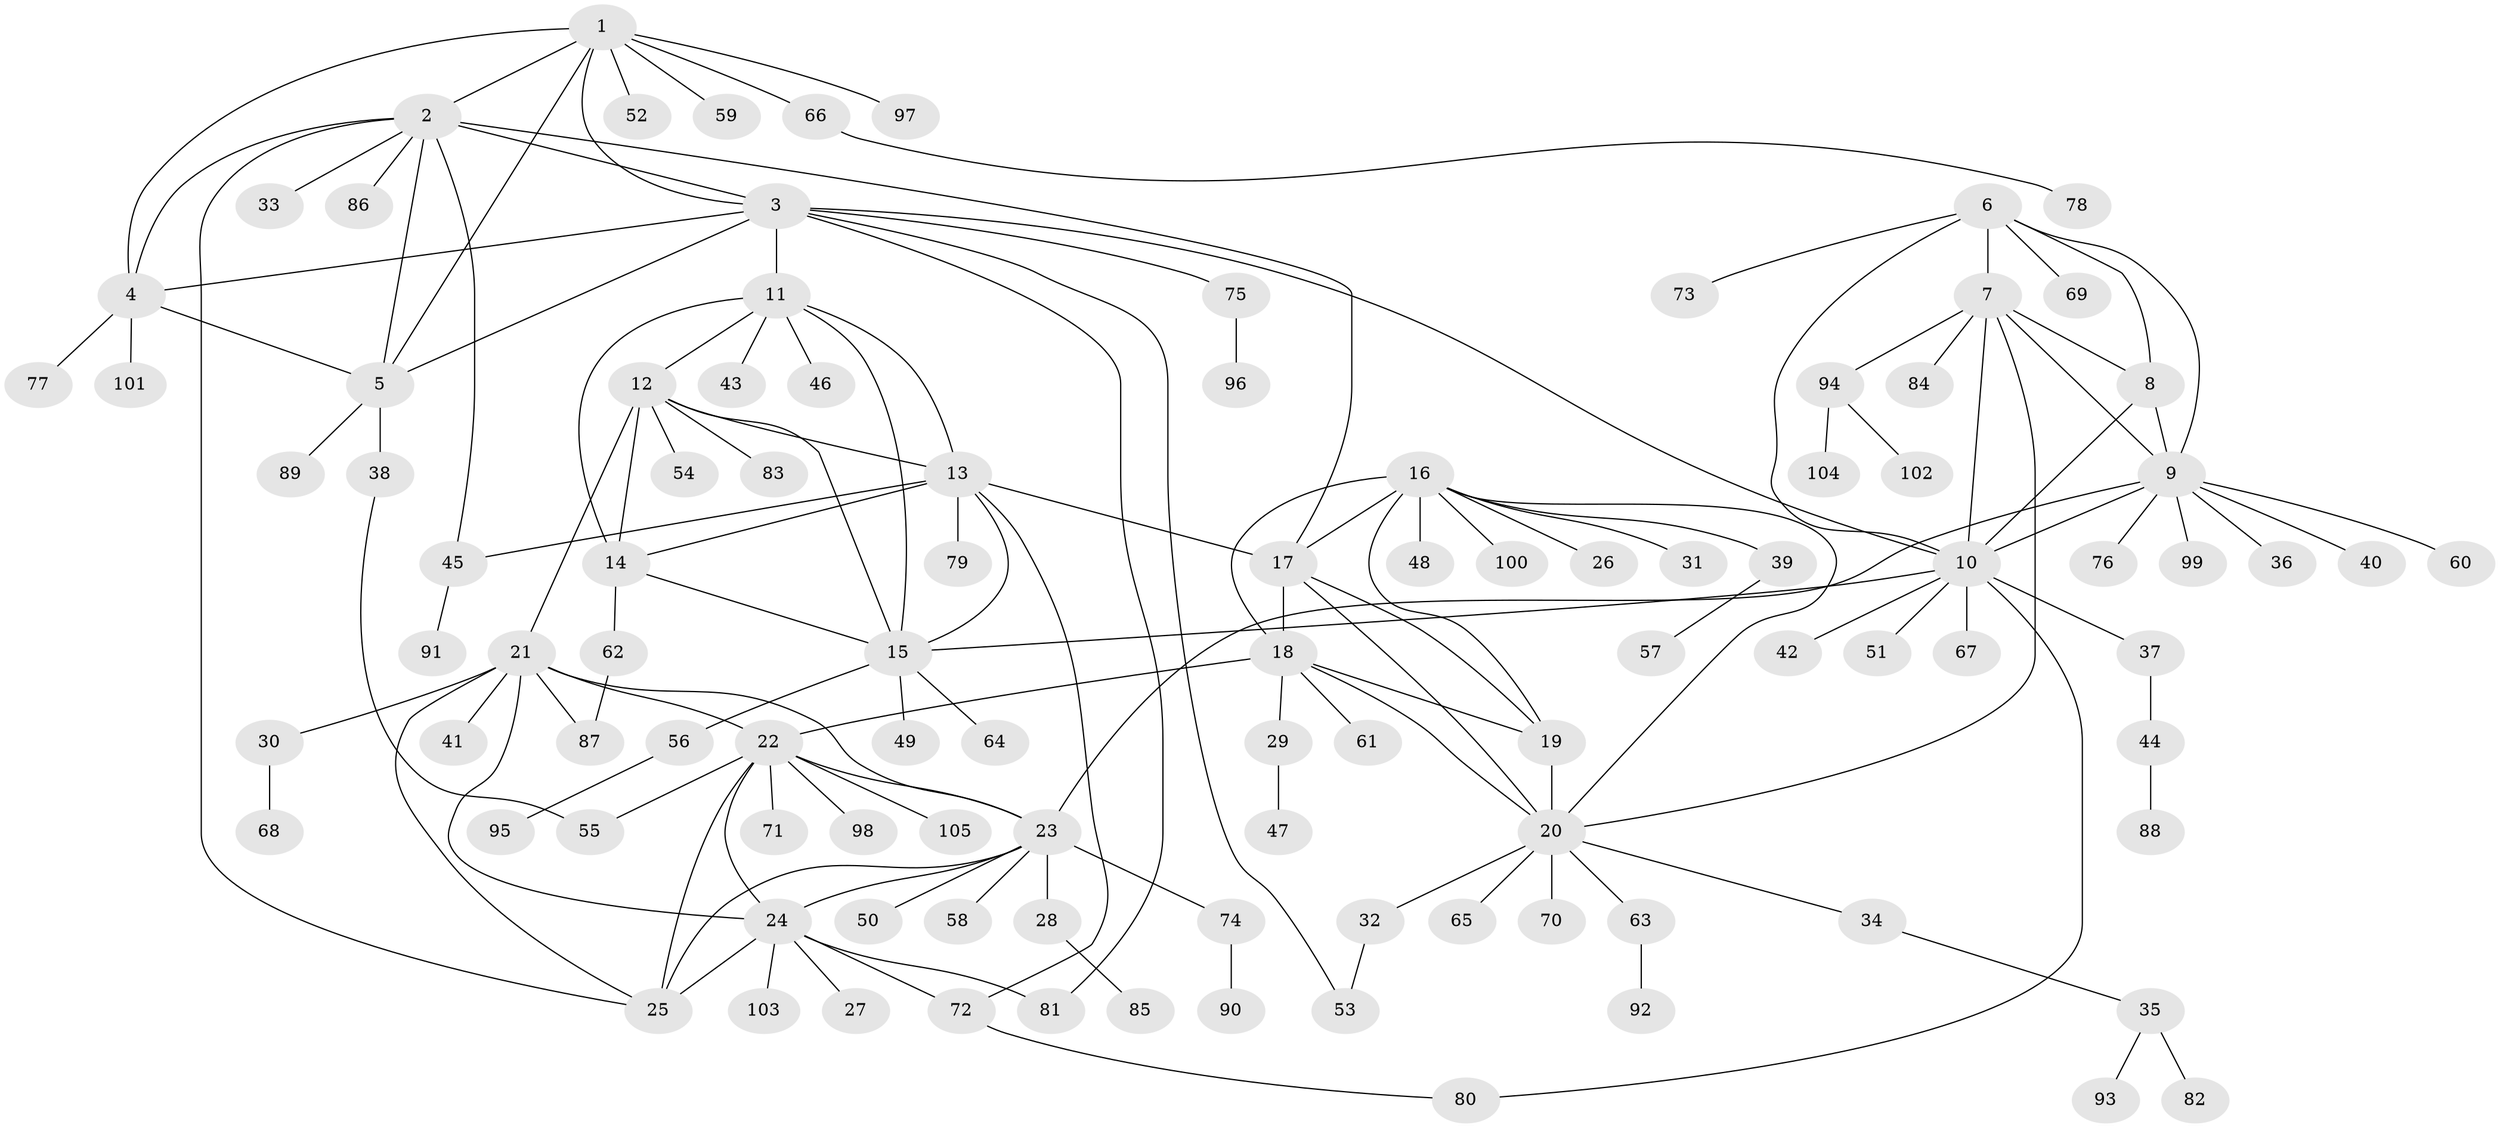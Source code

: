 // Generated by graph-tools (version 1.1) at 2025/37/03/09/25 02:37:40]
// undirected, 105 vertices, 147 edges
graph export_dot {
graph [start="1"]
  node [color=gray90,style=filled];
  1;
  2;
  3;
  4;
  5;
  6;
  7;
  8;
  9;
  10;
  11;
  12;
  13;
  14;
  15;
  16;
  17;
  18;
  19;
  20;
  21;
  22;
  23;
  24;
  25;
  26;
  27;
  28;
  29;
  30;
  31;
  32;
  33;
  34;
  35;
  36;
  37;
  38;
  39;
  40;
  41;
  42;
  43;
  44;
  45;
  46;
  47;
  48;
  49;
  50;
  51;
  52;
  53;
  54;
  55;
  56;
  57;
  58;
  59;
  60;
  61;
  62;
  63;
  64;
  65;
  66;
  67;
  68;
  69;
  70;
  71;
  72;
  73;
  74;
  75;
  76;
  77;
  78;
  79;
  80;
  81;
  82;
  83;
  84;
  85;
  86;
  87;
  88;
  89;
  90;
  91;
  92;
  93;
  94;
  95;
  96;
  97;
  98;
  99;
  100;
  101;
  102;
  103;
  104;
  105;
  1 -- 2;
  1 -- 3;
  1 -- 4;
  1 -- 5;
  1 -- 52;
  1 -- 59;
  1 -- 66;
  1 -- 97;
  2 -- 3;
  2 -- 4;
  2 -- 5;
  2 -- 17;
  2 -- 25;
  2 -- 33;
  2 -- 45;
  2 -- 86;
  3 -- 4;
  3 -- 5;
  3 -- 10;
  3 -- 11;
  3 -- 53;
  3 -- 75;
  3 -- 81;
  4 -- 5;
  4 -- 77;
  4 -- 101;
  5 -- 38;
  5 -- 89;
  6 -- 7;
  6 -- 8;
  6 -- 9;
  6 -- 10;
  6 -- 69;
  6 -- 73;
  7 -- 8;
  7 -- 9;
  7 -- 10;
  7 -- 20;
  7 -- 84;
  7 -- 94;
  8 -- 9;
  8 -- 10;
  9 -- 10;
  9 -- 23;
  9 -- 36;
  9 -- 40;
  9 -- 60;
  9 -- 76;
  9 -- 99;
  10 -- 15;
  10 -- 37;
  10 -- 42;
  10 -- 51;
  10 -- 67;
  10 -- 80;
  11 -- 12;
  11 -- 13;
  11 -- 14;
  11 -- 15;
  11 -- 43;
  11 -- 46;
  12 -- 13;
  12 -- 14;
  12 -- 15;
  12 -- 21;
  12 -- 54;
  12 -- 83;
  13 -- 14;
  13 -- 15;
  13 -- 17;
  13 -- 45;
  13 -- 72;
  13 -- 79;
  14 -- 15;
  14 -- 62;
  15 -- 49;
  15 -- 56;
  15 -- 64;
  16 -- 17;
  16 -- 18;
  16 -- 19;
  16 -- 20;
  16 -- 26;
  16 -- 31;
  16 -- 39;
  16 -- 48;
  16 -- 100;
  17 -- 18;
  17 -- 19;
  17 -- 20;
  18 -- 19;
  18 -- 20;
  18 -- 22;
  18 -- 29;
  18 -- 61;
  19 -- 20;
  20 -- 32;
  20 -- 34;
  20 -- 63;
  20 -- 65;
  20 -- 70;
  21 -- 22;
  21 -- 23;
  21 -- 24;
  21 -- 25;
  21 -- 30;
  21 -- 41;
  21 -- 87;
  22 -- 23;
  22 -- 24;
  22 -- 25;
  22 -- 55;
  22 -- 71;
  22 -- 98;
  22 -- 105;
  23 -- 24;
  23 -- 25;
  23 -- 28;
  23 -- 50;
  23 -- 58;
  23 -- 74;
  24 -- 25;
  24 -- 27;
  24 -- 72;
  24 -- 81;
  24 -- 103;
  28 -- 85;
  29 -- 47;
  30 -- 68;
  32 -- 53;
  34 -- 35;
  35 -- 82;
  35 -- 93;
  37 -- 44;
  38 -- 55;
  39 -- 57;
  44 -- 88;
  45 -- 91;
  56 -- 95;
  62 -- 87;
  63 -- 92;
  66 -- 78;
  72 -- 80;
  74 -- 90;
  75 -- 96;
  94 -- 102;
  94 -- 104;
}
